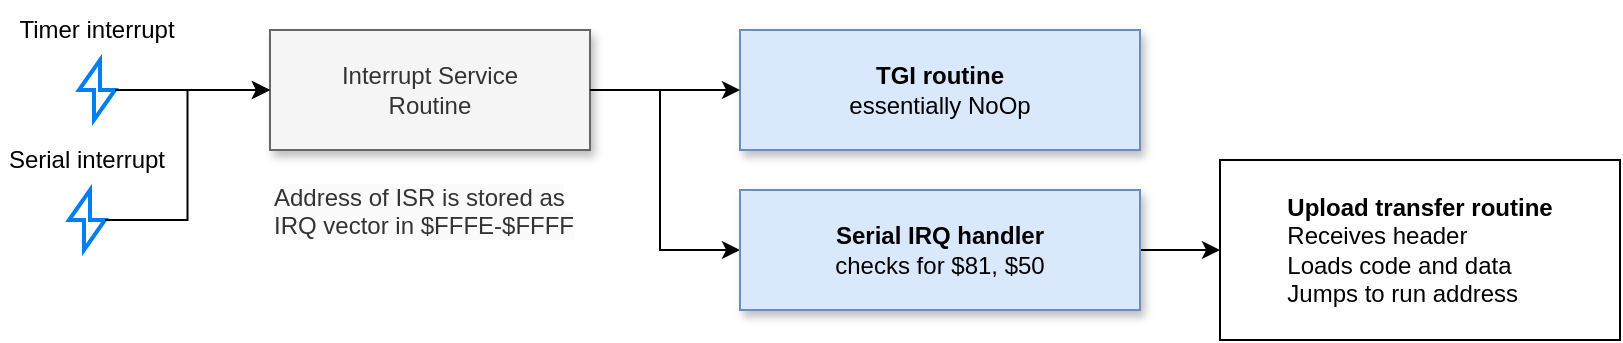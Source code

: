 <mxfile version="22.1.18" type="github">
  <diagram name="Page-1" id="Xh1dRvrSIB0jsGhmqVAD">
    <mxGraphModel dx="714" dy="537" grid="1" gridSize="10" guides="1" tooltips="1" connect="1" arrows="1" fold="1" page="1" pageScale="1" pageWidth="850" pageHeight="1100" math="0" shadow="0">
      <root>
        <mxCell id="0" />
        <mxCell id="1" parent="0" />
        <mxCell id="CrRhmm2XXAZZn54EKV6A-4" style="edgeStyle=orthogonalEdgeStyle;rounded=0;orthogonalLoop=1;jettySize=auto;html=1;entryX=0;entryY=0.5;entryDx=0;entryDy=0;" edge="1" parent="1" source="CrRhmm2XXAZZn54EKV6A-2" target="CrRhmm2XXAZZn54EKV6A-3">
          <mxGeometry relative="1" as="geometry">
            <Array as="points">
              <mxPoint x="340" y="195" />
              <mxPoint x="340" y="275" />
            </Array>
          </mxGeometry>
        </mxCell>
        <mxCell id="CrRhmm2XXAZZn54EKV6A-2" value="Interrupt Service &lt;br&gt;Routine" style="rounded=0;whiteSpace=wrap;html=1;shadow=1;fillColor=#f5f5f5;fontColor=#333333;strokeColor=#666666;" vertex="1" parent="1">
          <mxGeometry x="145" y="165" width="160" height="60" as="geometry" />
        </mxCell>
        <mxCell id="CrRhmm2XXAZZn54EKV6A-20" value="" style="edgeStyle=orthogonalEdgeStyle;rounded=0;orthogonalLoop=1;jettySize=auto;html=1;" edge="1" parent="1" source="CrRhmm2XXAZZn54EKV6A-3" target="CrRhmm2XXAZZn54EKV6A-19">
          <mxGeometry relative="1" as="geometry" />
        </mxCell>
        <mxCell id="CrRhmm2XXAZZn54EKV6A-3" value="&lt;b&gt;Serial IRQ handler&lt;/b&gt;&lt;br&gt;checks for $81, $50" style="rounded=0;whiteSpace=wrap;html=1;shadow=1;fillColor=#dae8fc;strokeColor=#6c8ebf;" vertex="1" parent="1">
          <mxGeometry x="380" y="245" width="200" height="60" as="geometry" />
        </mxCell>
        <mxCell id="CrRhmm2XXAZZn54EKV6A-7" value="" style="group" vertex="1" connectable="0" parent="1">
          <mxGeometry x="15" y="150" width="87" height="60" as="geometry" />
        </mxCell>
        <mxCell id="CrRhmm2XXAZZn54EKV6A-5" value="" style="html=1;verticalLabelPosition=bottom;align=center;labelBackgroundColor=#ffffff;verticalAlign=top;strokeWidth=2;strokeColor=#0080F0;shadow=0;dashed=0;shape=mxgraph.ios7.icons.flash;" vertex="1" parent="CrRhmm2XXAZZn54EKV6A-7">
          <mxGeometry x="34.5" y="30" width="18" height="30" as="geometry" />
        </mxCell>
        <mxCell id="CrRhmm2XXAZZn54EKV6A-6" value="Timer interrupt" style="text;html=1;strokeColor=none;fillColor=none;align=center;verticalAlign=middle;whiteSpace=wrap;rounded=0;" vertex="1" parent="CrRhmm2XXAZZn54EKV6A-7">
          <mxGeometry width="87" height="30" as="geometry" />
        </mxCell>
        <mxCell id="CrRhmm2XXAZZn54EKV6A-8" value="" style="group" vertex="1" connectable="0" parent="1">
          <mxGeometry x="10" y="215" width="87" height="60" as="geometry" />
        </mxCell>
        <mxCell id="CrRhmm2XXAZZn54EKV6A-9" value="" style="html=1;verticalLabelPosition=bottom;align=center;labelBackgroundColor=#ffffff;verticalAlign=top;strokeWidth=2;strokeColor=#0080F0;shadow=0;dashed=0;shape=mxgraph.ios7.icons.flash;" vertex="1" parent="CrRhmm2XXAZZn54EKV6A-8">
          <mxGeometry x="34.5" y="30" width="18" height="30" as="geometry" />
        </mxCell>
        <mxCell id="CrRhmm2XXAZZn54EKV6A-10" value="Serial interrupt" style="text;html=1;strokeColor=none;fillColor=none;align=center;verticalAlign=middle;whiteSpace=wrap;rounded=0;" vertex="1" parent="CrRhmm2XXAZZn54EKV6A-8">
          <mxGeometry width="87" height="30" as="geometry" />
        </mxCell>
        <mxCell id="CrRhmm2XXAZZn54EKV6A-11" style="edgeStyle=orthogonalEdgeStyle;rounded=0;orthogonalLoop=1;jettySize=auto;html=1;entryX=0;entryY=0.5;entryDx=0;entryDy=0;" edge="1" parent="1" source="CrRhmm2XXAZZn54EKV6A-5" target="CrRhmm2XXAZZn54EKV6A-2">
          <mxGeometry relative="1" as="geometry" />
        </mxCell>
        <mxCell id="CrRhmm2XXAZZn54EKV6A-12" style="edgeStyle=orthogonalEdgeStyle;rounded=0;orthogonalLoop=1;jettySize=auto;html=1;entryX=0;entryY=0.5;entryDx=0;entryDy=0;" edge="1" parent="1" source="CrRhmm2XXAZZn54EKV6A-9" target="CrRhmm2XXAZZn54EKV6A-2">
          <mxGeometry relative="1" as="geometry" />
        </mxCell>
        <mxCell id="CrRhmm2XXAZZn54EKV6A-13" value="&lt;b&gt;TGI routine&lt;br&gt;&lt;/b&gt;essentially NoOp" style="rounded=0;whiteSpace=wrap;html=1;shadow=1;fillColor=#dae8fc;strokeColor=#6c8ebf;" vertex="1" parent="1">
          <mxGeometry x="380" y="165" width="200" height="60" as="geometry" />
        </mxCell>
        <mxCell id="CrRhmm2XXAZZn54EKV6A-16" value="" style="edgeStyle=orthogonalEdgeStyle;rounded=0;orthogonalLoop=1;jettySize=auto;html=1;entryX=0;entryY=0.5;entryDx=0;entryDy=0;" edge="1" parent="1" source="CrRhmm2XXAZZn54EKV6A-2" target="CrRhmm2XXAZZn54EKV6A-13">
          <mxGeometry relative="1" as="geometry">
            <mxPoint x="305" y="195" as="sourcePoint" />
            <mxPoint x="380" y="195" as="targetPoint" />
            <Array as="points" />
          </mxGeometry>
        </mxCell>
        <mxCell id="CrRhmm2XXAZZn54EKV6A-18" value="&lt;span style=&quot;color: rgb(51, 51, 51); font-family: Helvetica; font-size: 12px; font-style: normal; font-variant-ligatures: normal; font-variant-caps: normal; font-weight: 400; letter-spacing: normal; orphans: 2; text-align: center; text-indent: 0px; text-transform: none; widows: 2; word-spacing: 0px; -webkit-text-stroke-width: 0px; background-color: rgb(251, 251, 251); text-decoration-thickness: initial; text-decoration-style: initial; text-decoration-color: initial; float: none; display: inline !important;&quot;&gt;Address of ISR is stored as IRQ vector in $FFFE-$FFFF&lt;/span&gt;" style="text;whiteSpace=wrap;html=1;" vertex="1" parent="1">
          <mxGeometry x="145" y="235" width="170" height="40" as="geometry" />
        </mxCell>
        <mxCell id="CrRhmm2XXAZZn54EKV6A-19" value="&lt;b&gt;Upload transfer routine&lt;/b&gt;&lt;br&gt;&lt;div style=&quot;text-align: left;&quot;&gt;&lt;span style=&quot;background-color: initial;&quot;&gt;Receives header&lt;/span&gt;&lt;/div&gt;&lt;div style=&quot;text-align: left;&quot;&gt;&lt;span style=&quot;background-color: initial;&quot;&gt;Loads code and data&amp;nbsp;&lt;/span&gt;&lt;/div&gt;&lt;div style=&quot;text-align: left;&quot;&gt;&lt;span style=&quot;background-color: initial;&quot;&gt;Jumps to run address&amp;nbsp;&lt;/span&gt;&lt;/div&gt;" style="rounded=0;whiteSpace=wrap;html=1;" vertex="1" parent="1">
          <mxGeometry x="620" y="230" width="200" height="90" as="geometry" />
        </mxCell>
      </root>
    </mxGraphModel>
  </diagram>
</mxfile>
